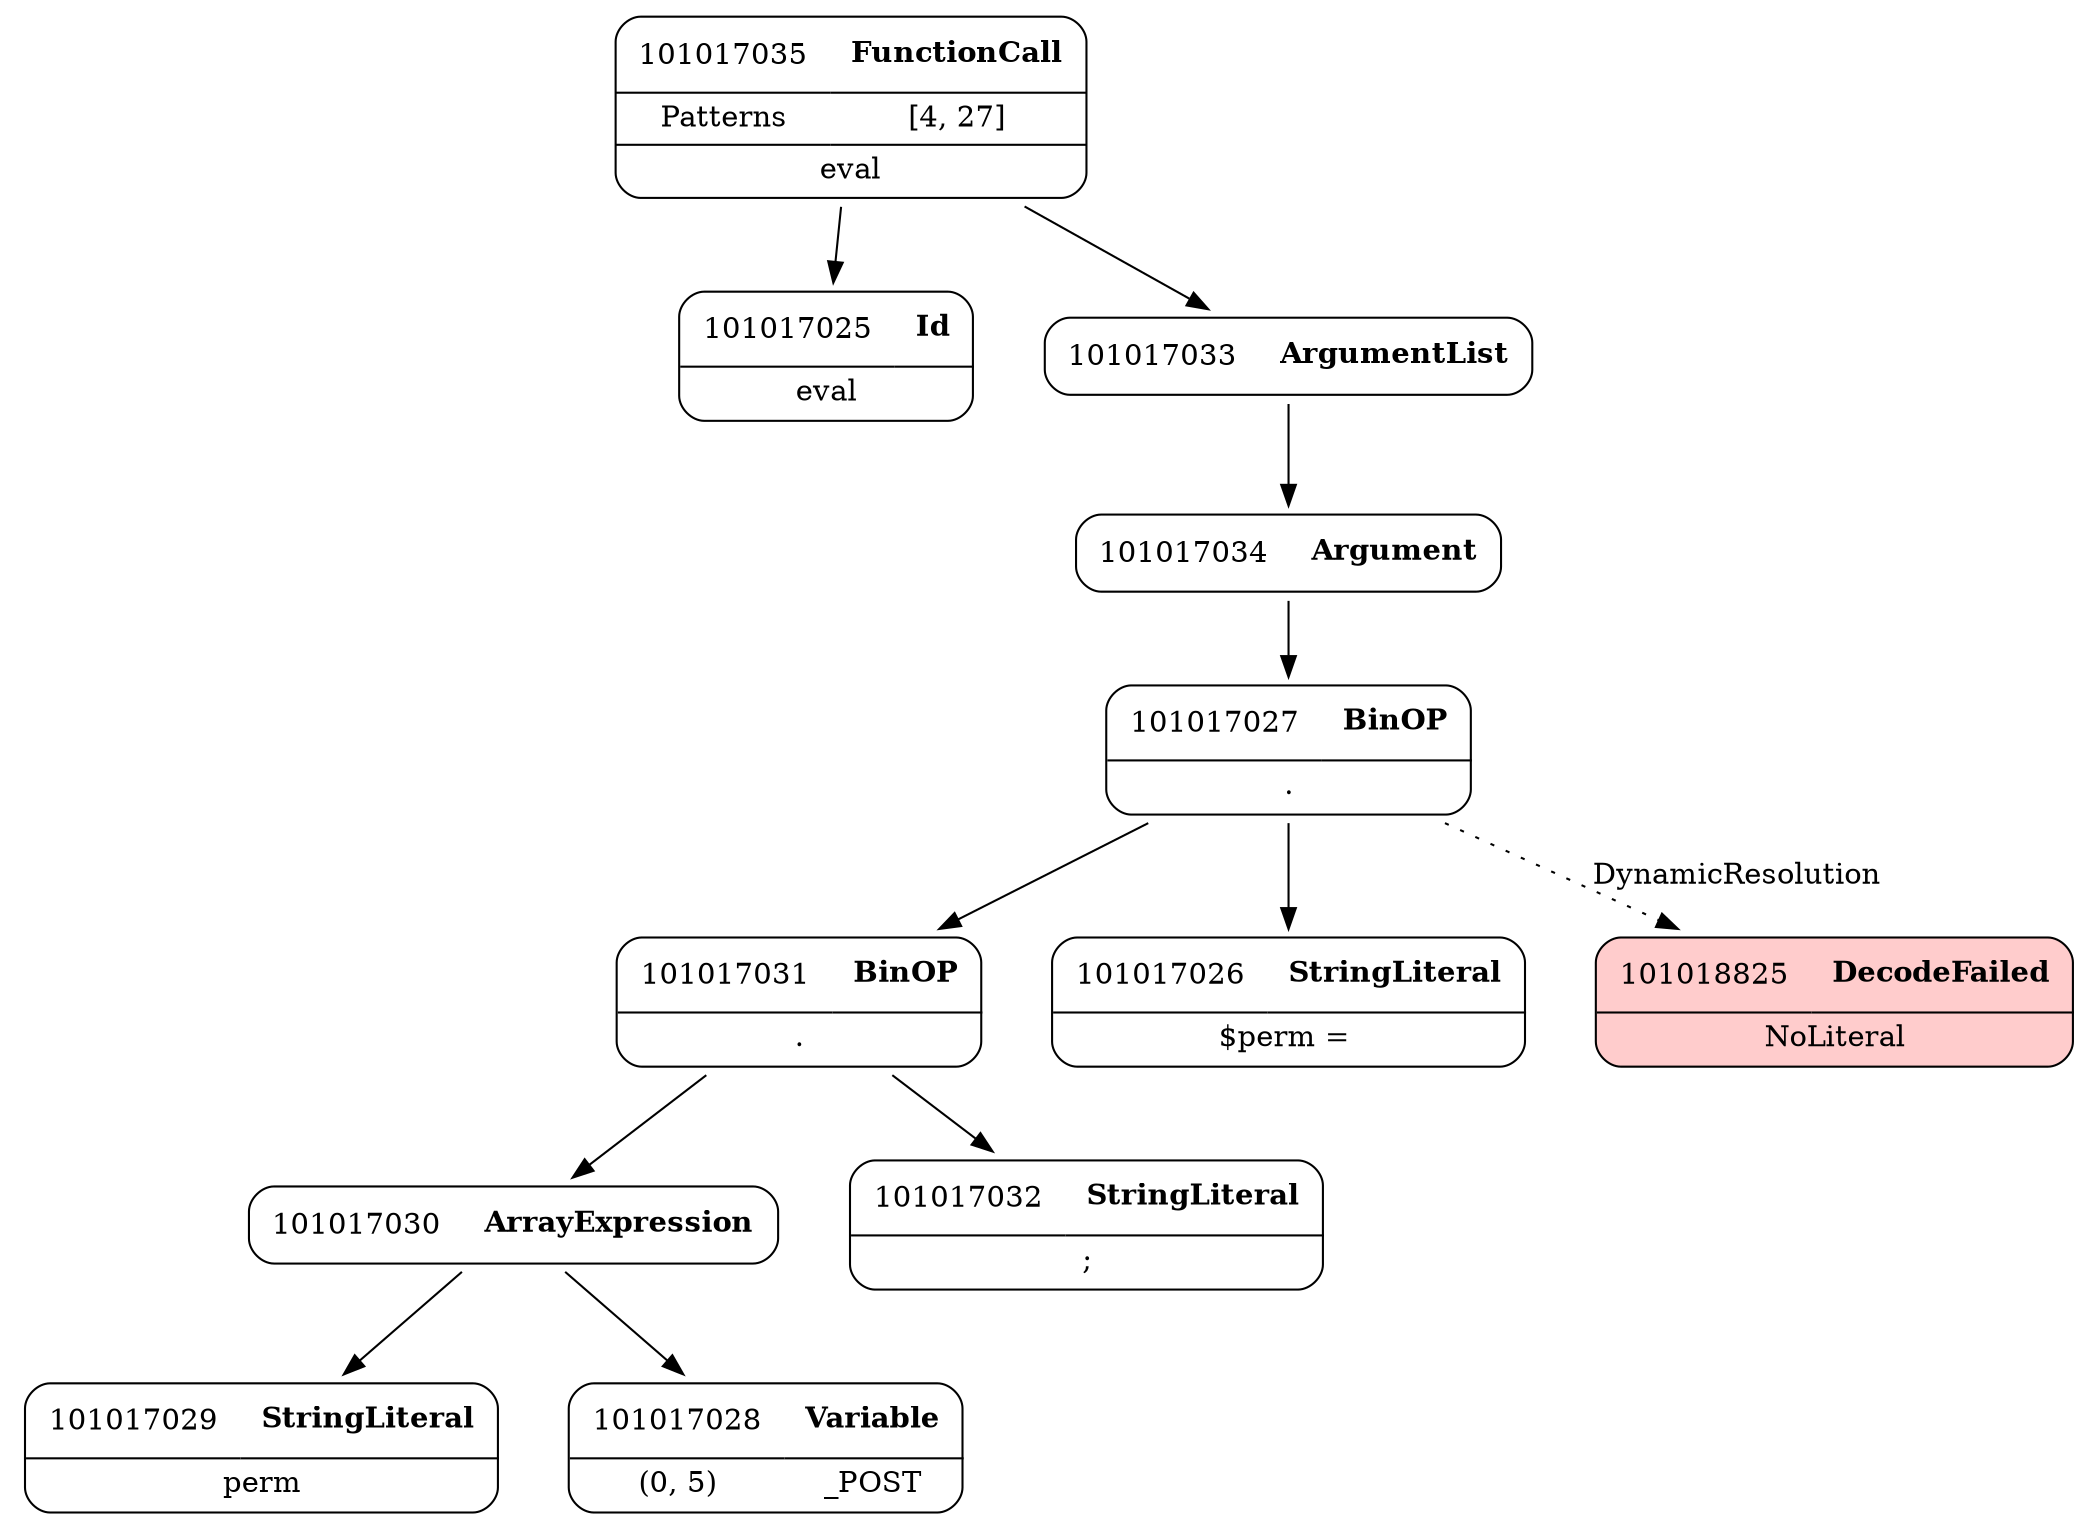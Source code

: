 digraph ast {
node [shape=none];
101017029 [label=<<TABLE border='1' cellspacing='0' cellpadding='10' style='rounded' ><TR><TD border='0'>101017029</TD><TD border='0'><B>StringLiteral</B></TD></TR><HR/><TR><TD border='0' cellpadding='5' colspan='2'>perm</TD></TR></TABLE>>];
101017028 [label=<<TABLE border='1' cellspacing='0' cellpadding='10' style='rounded' ><TR><TD border='0'>101017028</TD><TD border='0'><B>Variable</B></TD></TR><HR/><TR><TD border='0' cellpadding='5'>(0, 5)</TD><TD border='0' cellpadding='5'>_POST</TD></TR></TABLE>>];
101017031 [label=<<TABLE border='1' cellspacing='0' cellpadding='10' style='rounded' ><TR><TD border='0'>101017031</TD><TD border='0'><B>BinOP</B></TD></TR><HR/><TR><TD border='0' cellpadding='5' colspan='2'>.</TD></TR></TABLE>>];
101017031 -> 101017030 [weight=2];
101017031 -> 101017032 [weight=2];
101017030 [label=<<TABLE border='1' cellspacing='0' cellpadding='10' style='rounded' ><TR><TD border='0'>101017030</TD><TD border='0'><B>ArrayExpression</B></TD></TR></TABLE>>];
101017030 -> 101017028 [weight=2];
101017030 -> 101017029 [weight=2];
101017025 [label=<<TABLE border='1' cellspacing='0' cellpadding='10' style='rounded' ><TR><TD border='0'>101017025</TD><TD border='0'><B>Id</B></TD></TR><HR/><TR><TD border='0' cellpadding='5' colspan='2'>eval</TD></TR></TABLE>>];
101017027 [label=<<TABLE border='1' cellspacing='0' cellpadding='10' style='rounded' ><TR><TD border='0'>101017027</TD><TD border='0'><B>BinOP</B></TD></TR><HR/><TR><TD border='0' cellpadding='5' colspan='2'>.</TD></TR></TABLE>>];
101017027 -> 101017026 [weight=2];
101017027 -> 101017031 [weight=2];
101017027 -> 101018825 [style=dotted,label=DynamicResolution];
101017026 [label=<<TABLE border='1' cellspacing='0' cellpadding='10' style='rounded' ><TR><TD border='0'>101017026</TD><TD border='0'><B>StringLiteral</B></TD></TR><HR/><TR><TD border='0' cellpadding='5' colspan='2'>$perm = </TD></TR></TABLE>>];
101017033 [label=<<TABLE border='1' cellspacing='0' cellpadding='10' style='rounded' ><TR><TD border='0'>101017033</TD><TD border='0'><B>ArgumentList</B></TD></TR></TABLE>>];
101017033 -> 101017034 [weight=2];
101018825 [label=<<TABLE border='1' cellspacing='0' cellpadding='10' style='rounded' bgcolor='#FFCCCC' ><TR><TD border='0'>101018825</TD><TD border='0'><B>DecodeFailed</B></TD></TR><HR/><TR><TD border='0' cellpadding='5' colspan='2'>NoLiteral</TD></TR></TABLE>>];
101017032 [label=<<TABLE border='1' cellspacing='0' cellpadding='10' style='rounded' ><TR><TD border='0'>101017032</TD><TD border='0'><B>StringLiteral</B></TD></TR><HR/><TR><TD border='0' cellpadding='5' colspan='2'>;</TD></TR></TABLE>>];
101017035 [label=<<TABLE border='1' cellspacing='0' cellpadding='10' style='rounded' ><TR><TD border='0'>101017035</TD><TD border='0'><B>FunctionCall</B></TD></TR><HR/><TR><TD border='0' cellpadding='5'>Patterns</TD><TD border='0' cellpadding='5'>[4, 27]</TD></TR><HR/><TR><TD border='0' cellpadding='5' colspan='2'>eval</TD></TR></TABLE>>];
101017035 -> 101017025 [weight=2];
101017035 -> 101017033 [weight=2];
101017034 [label=<<TABLE border='1' cellspacing='0' cellpadding='10' style='rounded' ><TR><TD border='0'>101017034</TD><TD border='0'><B>Argument</B></TD></TR></TABLE>>];
101017034 -> 101017027 [weight=2];
}
